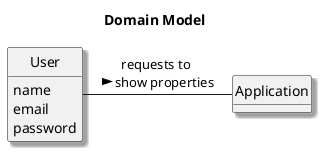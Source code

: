 @startuml
skinparam monochrome false
skinparam packageStyle rectangle
skinparam shadowing true

'left to right direction

skinparam classAttributeIconSize 0

hide circle
hide methods

title Domain Model

'class Platform {
' -description
'}

class User {
    name
    email
    password
}

class Application {

}

'class System {
'}

'class Properties {
   'type of business
   ' type of property
   'number of rooms
'}



'class Employee {
''    name
'    email
'    position
'    phone
'}


User - Application: requests to \nshow properties >
''System - User: asks for filters >
'Platform "1" -- "*" App : has registered >
'Platform "1" -- "*" System : defines >
'App "1" - "0..*" Employee : has >
''Application "1" - System: has >
'Task "*" -- "1" Employee: created by >
'Employee "1" -- "*" Task : creates >
'Employee "0..1" -- "1" User: acts as >
''Properties - System: are registered in >
@enduml
